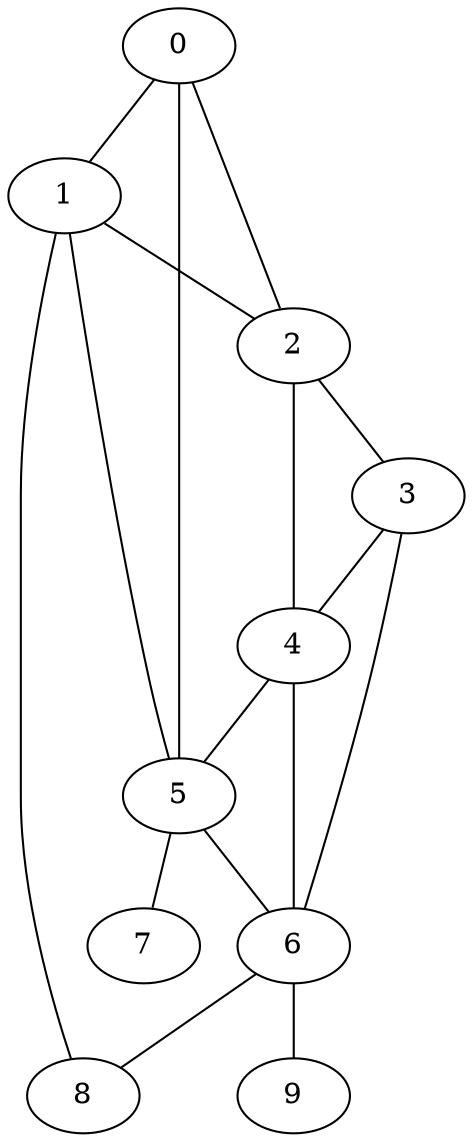 
graph graphname {
    0 -- 1
0 -- 2
0 -- 5
1 -- 2
1 -- 5
1 -- 8
2 -- 3
2 -- 4
3 -- 4
3 -- 6
4 -- 5
4 -- 6
5 -- 7
5 -- 6
6 -- 8
6 -- 9

}
